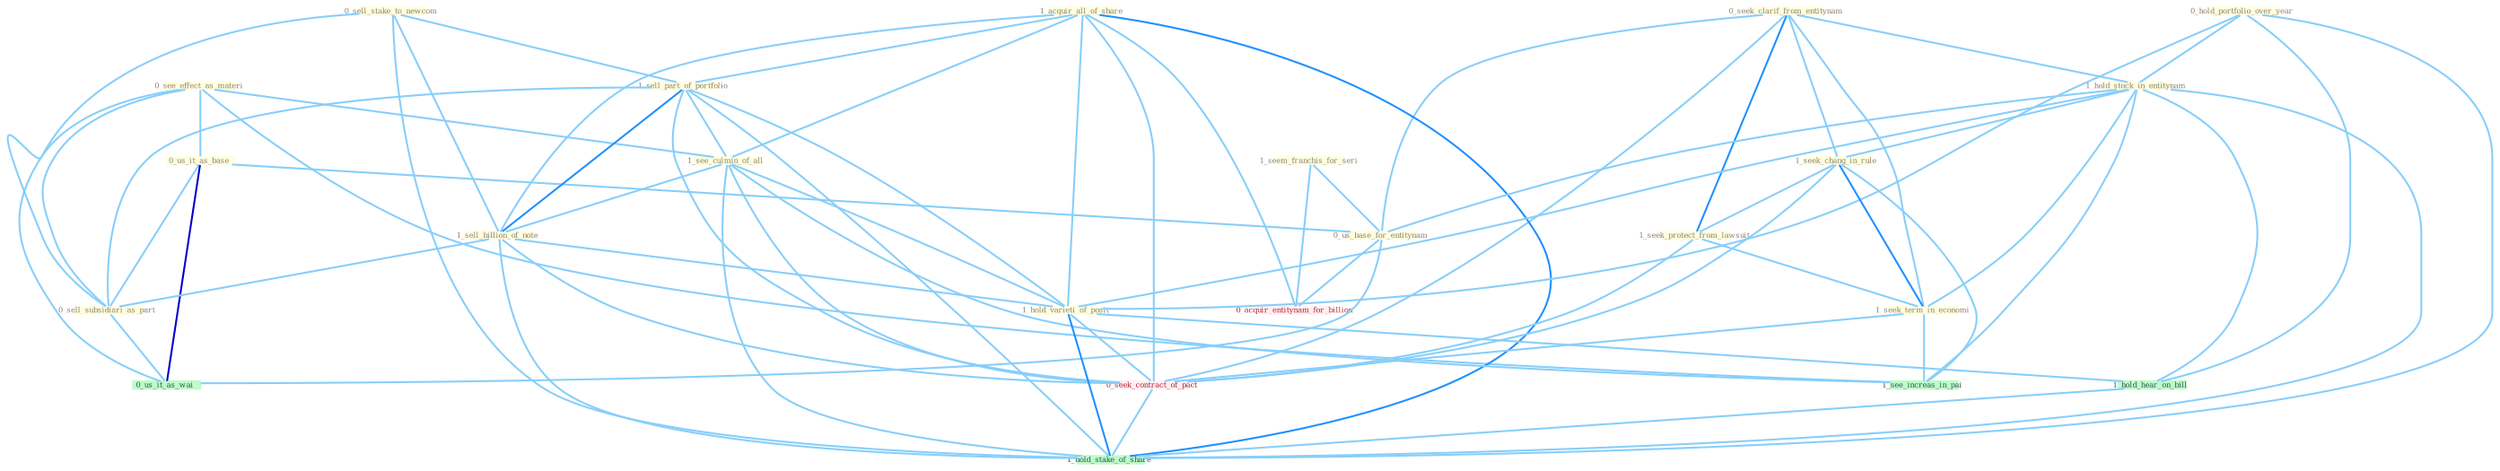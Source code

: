 Graph G{ 
    node
    [shape=polygon,style=filled,width=.5,height=.06,color="#BDFCC9",fixedsize=true,fontsize=4,
    fontcolor="#2f4f4f"];
    {node
    [color="#ffffe0", fontcolor="#8b7d6b"] "0_see_effect_as_materi " "0_us_it_as_base " "0_seek_clarif_from_entitynam " "1_seem_franchis_for_seri " "0_sell_stake_to_newcom " "1_acquir_all_of_share " "1_sell_part_of_portfolio " "0_hold_portfolio_over_year " "1_see_culmin_of_all " "1_hold_stock_in_entitynam " "1_sell_billion_of_note " "1_seek_chang_in_rule " "1_seek_protect_from_lawsuit " "1_seek_term_in_economi " "0_sell_subsidiari_as_part " "0_us_base_for_entitynam " "1_hold_varieti_of_posit "}
{node [color="#fff0f5", fontcolor="#b22222"] "0_seek_contract_of_pact " "0_acquir_entitynam_for_billion "}
edge [color="#B0E2FF"];

	"0_see_effect_as_materi " -- "0_us_it_as_base " [w="1", color="#87cefa" ];
	"0_see_effect_as_materi " -- "1_see_culmin_of_all " [w="1", color="#87cefa" ];
	"0_see_effect_as_materi " -- "0_sell_subsidiari_as_part " [w="1", color="#87cefa" ];
	"0_see_effect_as_materi " -- "0_us_it_as_wai " [w="1", color="#87cefa" ];
	"0_see_effect_as_materi " -- "1_see_increas_in_pai " [w="1", color="#87cefa" ];
	"0_us_it_as_base " -- "0_sell_subsidiari_as_part " [w="1", color="#87cefa" ];
	"0_us_it_as_base " -- "0_us_base_for_entitynam " [w="1", color="#87cefa" ];
	"0_us_it_as_base " -- "0_us_it_as_wai " [w="3", color="#0000cd" , len=0.6];
	"0_seek_clarif_from_entitynam " -- "1_hold_stock_in_entitynam " [w="1", color="#87cefa" ];
	"0_seek_clarif_from_entitynam " -- "1_seek_chang_in_rule " [w="1", color="#87cefa" ];
	"0_seek_clarif_from_entitynam " -- "1_seek_protect_from_lawsuit " [w="2", color="#1e90ff" , len=0.8];
	"0_seek_clarif_from_entitynam " -- "1_seek_term_in_economi " [w="1", color="#87cefa" ];
	"0_seek_clarif_from_entitynam " -- "0_us_base_for_entitynam " [w="1", color="#87cefa" ];
	"0_seek_clarif_from_entitynam " -- "0_seek_contract_of_pact " [w="1", color="#87cefa" ];
	"1_seem_franchis_for_seri " -- "0_us_base_for_entitynam " [w="1", color="#87cefa" ];
	"1_seem_franchis_for_seri " -- "0_acquir_entitynam_for_billion " [w="1", color="#87cefa" ];
	"0_sell_stake_to_newcom " -- "1_sell_part_of_portfolio " [w="1", color="#87cefa" ];
	"0_sell_stake_to_newcom " -- "1_sell_billion_of_note " [w="1", color="#87cefa" ];
	"0_sell_stake_to_newcom " -- "0_sell_subsidiari_as_part " [w="1", color="#87cefa" ];
	"0_sell_stake_to_newcom " -- "1_hold_stake_of_share " [w="1", color="#87cefa" ];
	"1_acquir_all_of_share " -- "1_sell_part_of_portfolio " [w="1", color="#87cefa" ];
	"1_acquir_all_of_share " -- "1_see_culmin_of_all " [w="1", color="#87cefa" ];
	"1_acquir_all_of_share " -- "1_sell_billion_of_note " [w="1", color="#87cefa" ];
	"1_acquir_all_of_share " -- "1_hold_varieti_of_posit " [w="1", color="#87cefa" ];
	"1_acquir_all_of_share " -- "0_seek_contract_of_pact " [w="1", color="#87cefa" ];
	"1_acquir_all_of_share " -- "0_acquir_entitynam_for_billion " [w="1", color="#87cefa" ];
	"1_acquir_all_of_share " -- "1_hold_stake_of_share " [w="2", color="#1e90ff" , len=0.8];
	"1_sell_part_of_portfolio " -- "1_see_culmin_of_all " [w="1", color="#87cefa" ];
	"1_sell_part_of_portfolio " -- "1_sell_billion_of_note " [w="2", color="#1e90ff" , len=0.8];
	"1_sell_part_of_portfolio " -- "0_sell_subsidiari_as_part " [w="1", color="#87cefa" ];
	"1_sell_part_of_portfolio " -- "1_hold_varieti_of_posit " [w="1", color="#87cefa" ];
	"1_sell_part_of_portfolio " -- "0_seek_contract_of_pact " [w="1", color="#87cefa" ];
	"1_sell_part_of_portfolio " -- "1_hold_stake_of_share " [w="1", color="#87cefa" ];
	"0_hold_portfolio_over_year " -- "1_hold_stock_in_entitynam " [w="1", color="#87cefa" ];
	"0_hold_portfolio_over_year " -- "1_hold_varieti_of_posit " [w="1", color="#87cefa" ];
	"0_hold_portfolio_over_year " -- "1_hold_hear_on_bill " [w="1", color="#87cefa" ];
	"0_hold_portfolio_over_year " -- "1_hold_stake_of_share " [w="1", color="#87cefa" ];
	"1_see_culmin_of_all " -- "1_sell_billion_of_note " [w="1", color="#87cefa" ];
	"1_see_culmin_of_all " -- "1_hold_varieti_of_posit " [w="1", color="#87cefa" ];
	"1_see_culmin_of_all " -- "0_seek_contract_of_pact " [w="1", color="#87cefa" ];
	"1_see_culmin_of_all " -- "1_see_increas_in_pai " [w="1", color="#87cefa" ];
	"1_see_culmin_of_all " -- "1_hold_stake_of_share " [w="1", color="#87cefa" ];
	"1_hold_stock_in_entitynam " -- "1_seek_chang_in_rule " [w="1", color="#87cefa" ];
	"1_hold_stock_in_entitynam " -- "1_seek_term_in_economi " [w="1", color="#87cefa" ];
	"1_hold_stock_in_entitynam " -- "0_us_base_for_entitynam " [w="1", color="#87cefa" ];
	"1_hold_stock_in_entitynam " -- "1_hold_varieti_of_posit " [w="1", color="#87cefa" ];
	"1_hold_stock_in_entitynam " -- "1_see_increas_in_pai " [w="1", color="#87cefa" ];
	"1_hold_stock_in_entitynam " -- "1_hold_hear_on_bill " [w="1", color="#87cefa" ];
	"1_hold_stock_in_entitynam " -- "1_hold_stake_of_share " [w="1", color="#87cefa" ];
	"1_sell_billion_of_note " -- "0_sell_subsidiari_as_part " [w="1", color="#87cefa" ];
	"1_sell_billion_of_note " -- "1_hold_varieti_of_posit " [w="1", color="#87cefa" ];
	"1_sell_billion_of_note " -- "0_seek_contract_of_pact " [w="1", color="#87cefa" ];
	"1_sell_billion_of_note " -- "1_hold_stake_of_share " [w="1", color="#87cefa" ];
	"1_seek_chang_in_rule " -- "1_seek_protect_from_lawsuit " [w="1", color="#87cefa" ];
	"1_seek_chang_in_rule " -- "1_seek_term_in_economi " [w="2", color="#1e90ff" , len=0.8];
	"1_seek_chang_in_rule " -- "0_seek_contract_of_pact " [w="1", color="#87cefa" ];
	"1_seek_chang_in_rule " -- "1_see_increas_in_pai " [w="1", color="#87cefa" ];
	"1_seek_protect_from_lawsuit " -- "1_seek_term_in_economi " [w="1", color="#87cefa" ];
	"1_seek_protect_from_lawsuit " -- "0_seek_contract_of_pact " [w="1", color="#87cefa" ];
	"1_seek_term_in_economi " -- "0_seek_contract_of_pact " [w="1", color="#87cefa" ];
	"1_seek_term_in_economi " -- "1_see_increas_in_pai " [w="1", color="#87cefa" ];
	"0_sell_subsidiari_as_part " -- "0_us_it_as_wai " [w="1", color="#87cefa" ];
	"0_us_base_for_entitynam " -- "0_us_it_as_wai " [w="1", color="#87cefa" ];
	"0_us_base_for_entitynam " -- "0_acquir_entitynam_for_billion " [w="1", color="#87cefa" ];
	"1_hold_varieti_of_posit " -- "0_seek_contract_of_pact " [w="1", color="#87cefa" ];
	"1_hold_varieti_of_posit " -- "1_hold_hear_on_bill " [w="1", color="#87cefa" ];
	"1_hold_varieti_of_posit " -- "1_hold_stake_of_share " [w="2", color="#1e90ff" , len=0.8];
	"0_seek_contract_of_pact " -- "1_hold_stake_of_share " [w="1", color="#87cefa" ];
	"1_hold_hear_on_bill " -- "1_hold_stake_of_share " [w="1", color="#87cefa" ];
}